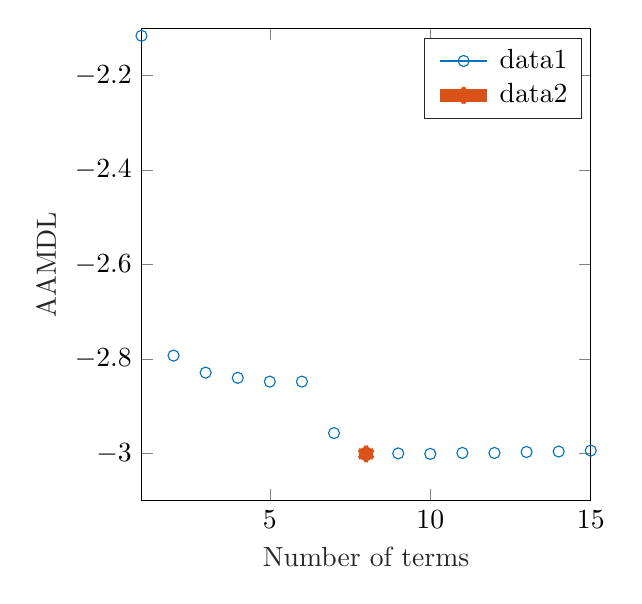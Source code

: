 % This file was created by matlab2tikz.
%
\definecolor{mycolor1}{rgb}{0.0,0.447,0.741}%
\definecolor{mycolor2}{rgb}{0.85,0.325,0.098}%
%
\begin{tikzpicture}

\begin{axis}[%
width=5.706cm,
height=6cm,
at={(0cm,0cm)},
scale only axis,
xmin=1,
xmax=15,
xlabel style={font=\color{white!15!black}},
xlabel={Number of terms},
ymin=-3.1,
ymax=-2.1,
ylabel style={font=\color{white!15!black}},
ylabel={AAMDL},
axis background/.style={fill=white},
legend style={legend cell align=left, align=left, draw=white!15!black}
]
\addplot [color=mycolor1, draw=none, mark=o, mark options={solid, mycolor1}]
  table[row sep=crcr]{%
1	-2.116\\
2	-2.793\\
3	-2.829\\
4	-2.84\\
5	-2.848\\
6	-2.848\\
7	-2.957\\
8	-3.001\\
9	-3.0\\
10	-3.001\\
11	-2.999\\
12	-2.999\\
13	-2.997\\
14	-2.996\\
15	-2.994\\
};
\addlegendentry{data1}

\addplot [color=mycolor2, line width=5.0pt, draw=none, mark=asterisk, mark options={solid, mycolor2}]
  table[row sep=crcr]{%
8	-3.001\\
};
\addlegendentry{data2}

\end{axis}
\end{tikzpicture}%